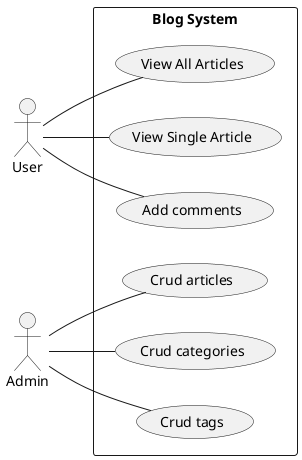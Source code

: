 @startuml

left to right direction
actor User as user
actor Admin as admin

rectangle "Blog System" {
    usecase "View All Articles" as UC_ViewArticles
    usecase "View Single Article" as UC_ViewArticle
    usecase "Add comments" as UC_AddComments

    usecase "Crud articles" as UC_CrudArticles
    usecase "Crud categories" as UC_CrudCategories
    usecase "Crud tags" as UC_CrudTags

}


user -- UC_ViewArticle
user -- UC_ViewArticles
user -- UC_AddComments

admin -- UC_CrudArticles
admin -- UC_CrudCategories
admin -- UC_CrudTags


@enduml

